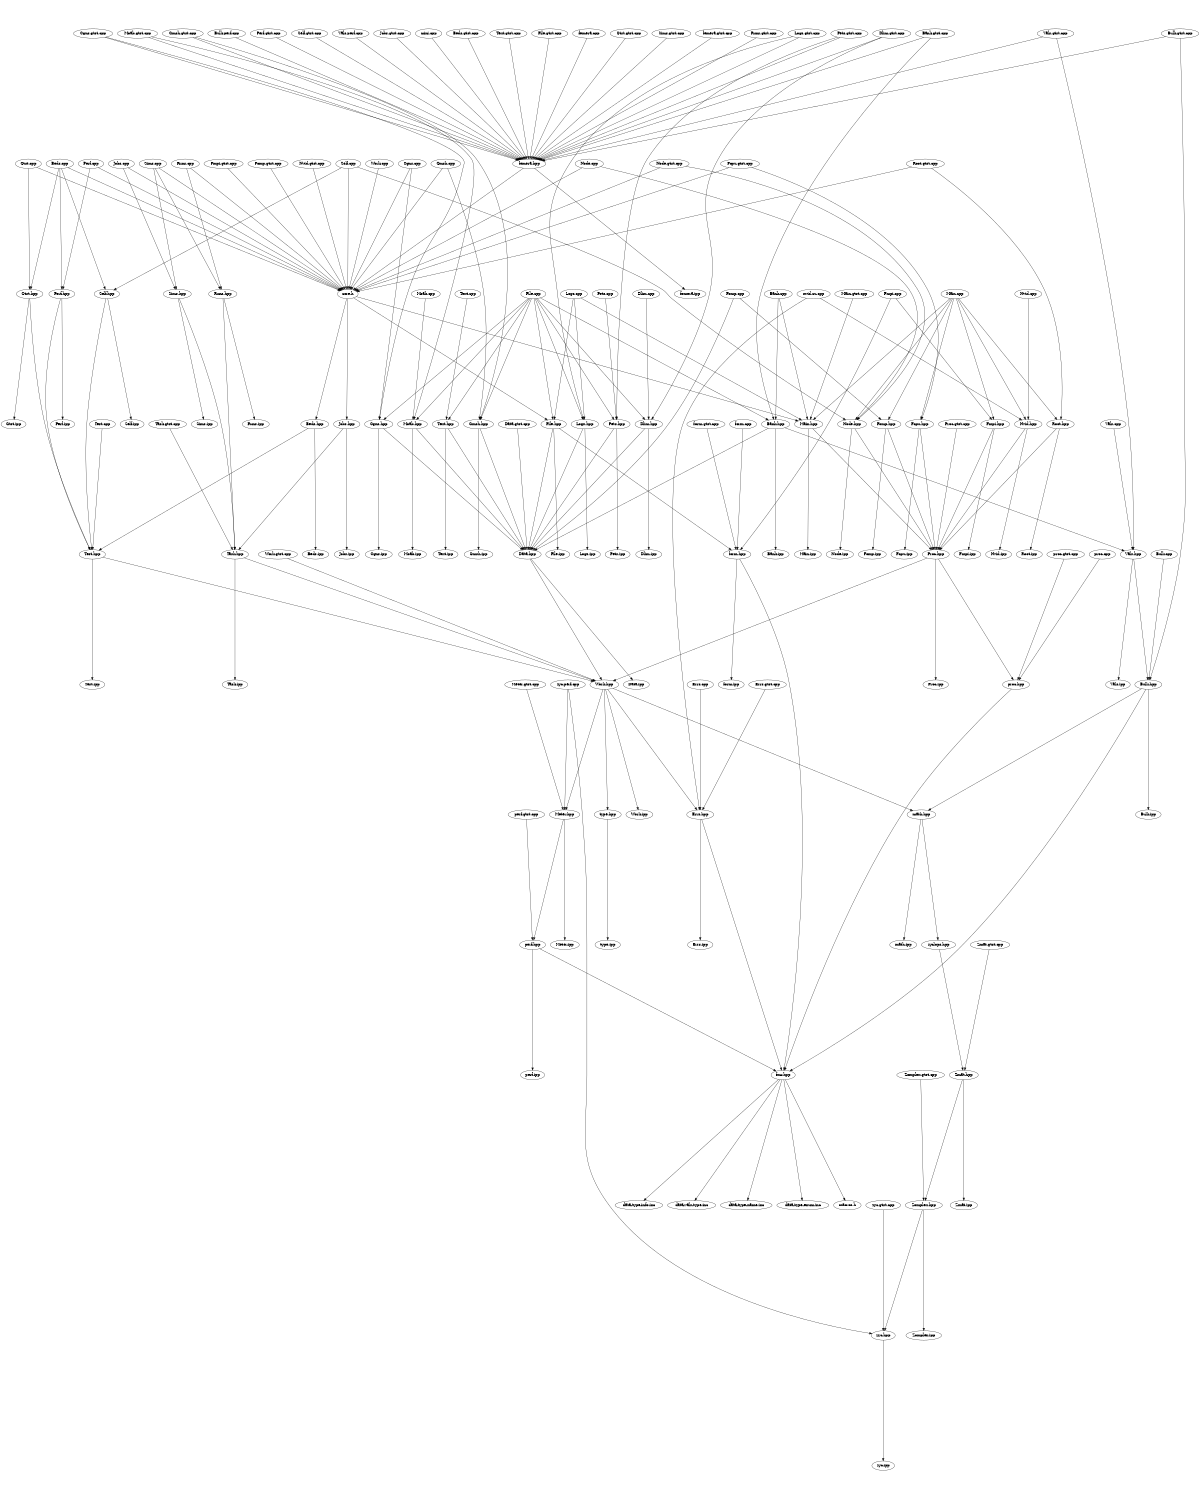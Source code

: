 digraph "source tree" {
    overlap=scale;
    size="8,10";
    ratio="fill";
    fontsize="16";
    fontname="Helvetica";
	clusterrank="local";
	"fmr.hpp" -> "macros.h"
	"Fmpi.gtst.cpp" -> "core.h"
	"zyclops.hpp" -> "Zmat.hpp"
	"fmr.hpp" -> "data-type-info.inc"
	"Errs.hpp" -> "Errs.ipp"
	"Pets.gtst.cpp" -> "femera.hpp"
	"Bulk.cpp" -> "Bulk.hpp"
	"Jobs.cpp" -> "Sims.hpp"
	"Moab.gtst.cpp" -> "Moab.hpp"
	"Node.cpp" -> "Node.hpp"
	"Gtst.hpp" -> "Test.hpp"
	"Vals.hpp" -> "Vals.ipp"
	"Task.gtst.cpp" -> "Task.hpp"
	"Moab.hpp" -> "Data.hpp"
	"Moab.gtst.cpp" -> "femera.hpp"
	"Main.cpp" -> "Node.hpp"
	"Runs.gtst.cpp" -> "femera.hpp"
	"Bank.gtst.cpp" -> "Bank.hpp"
	"Main.gtst.cpp" -> "Main.hpp"
	"Logs.hpp" -> "Data.hpp"
	"Test.cpp" -> "Test.hpp"
	"femera.hpp" -> "core.h"
	"Bulk.perf.cpp" -> "femera.hpp"
	"File.cpp" -> "Moab.hpp"
	"File.cpp" -> "Pets.hpp"
	"File.cpp" -> "Bank.hpp"
	"Perf.cpp" -> "core.h"
	"Node.gtst.cpp" -> "core.h"
	"fmr.hpp" -> "data-vals-type.inc"
	"Cgns.hpp" -> "Data.hpp"
	"Bank.hpp" -> "Vals.hpp"
	"Nvid.cpp" -> "Nvid.hpp"
	"Zmat.gtst.cpp" -> "Zmat.hpp"
	"Jobs.hpp" -> "Jobs.ipp"
	"Logs.cpp" -> "File.hpp"
	"Cgns.gtst.cpp" -> "Cgns.hpp"
	"Pets.cpp" -> "Pets.hpp"
	"Gtst.cpp" -> "core.h"
	"perf.hpp" -> "fmr.hpp"
	"Meter.hpp" -> "perf.hpp"
	"Zmat.hpp" -> "Zmat.ipp"
	"Dlim.gtst.cpp" -> "femera.hpp"
	"Beds.cpp" -> "Gtst.hpp"
	"Fomp.gtst.cpp" -> "core.h"
	"Proc.hpp" -> "Work.hpp"
	"Moab.cpp" -> "Moab.hpp"
	"Vals.gtst.cpp" -> "femera.hpp"
	"Main.cpp" -> "Main.hpp"
	"Fmpi.cpp" -> "Fmpi.hpp"
	"Work.hpp" -> "Errs.hpp"
	"Main.cpp" -> "Nvid.hpp"
	"Sims.hpp" -> "Sims.ipp"
	"Runs.hpp" -> "Task.hpp"
	"Main.cpp" -> "Fomp.hpp"
	"Bank.cpp" -> "Bank.hpp"
	"Errs.hpp" -> "fmr.hpp"
	"Bank.gtst.cpp" -> "femera.hpp"
	"Perf.cpp" -> "Perf.hpp"
	"zyc.hpp" -> "zyc.ipp"
	"form.gtst.cpp" -> "form.hpp"
	"Cgns.gtst.cpp" -> "femera.hpp"
	"Bank.hpp" -> "Data.hpp"
	"Self.cpp" -> "Self.hpp"
	"Sims.cpp" -> "Runs.hpp"
	"Zomplex.hpp" -> "zyc.hpp"
	"Task.hpp" -> "Work.hpp"
	"type.hpp" -> "type.ipp"
	"nvid.cu.cpp" -> "Errs.hpp"
	"Bulk.gtst.cpp" -> "Bulk.hpp"
	"Gtst.cpp" -> "Gtst.hpp"
	"Perf.gtst.cpp" -> "femera.hpp"
	"Zomplex.gtst.cpp" -> "Zomplex.hpp"
	"File.cpp" -> "Text.hpp"
	"Proc.hpp" -> "Proc.ipp"
	"form.cpp" -> "form.hpp"
	"Beds.cpp" -> "Self.hpp"
	"Meter.hpp" -> "Meter.ipp"
	"Work.hpp" -> "Work.ipp"
	"core.h" -> "File.hpp"
	"Gtst.hpp" -> "Gtst.ipp"
	"Beds.hpp" -> "Test.hpp"
	"Fmpi.hpp" -> "Fmpi.ipp"
	"Zmat.hpp" -> "Zomplex.hpp"
	"Self.gtst.cpp" -> "femera.hpp"
	"form.hpp" -> "form.ipp"
	"fmr.hpp" -> "data-type-name.inc"
	"Gmsh.gtst.cpp" -> "femera.hpp"
	"Data.hpp" -> "Work.hpp"
	"Beds.hpp" -> "Beds.ipp"
	"Logs.cpp" -> "Logs.hpp"
	"Jobs.cpp" -> "core.h"
	"Fcpu.gtst.cpp" -> "Fcpu.hpp"
	"Dlim.gtst.cpp" -> "Dlim.hpp"
	"Pets.hpp" -> "Pets.ipp"
	"Main.hpp" -> "Main.ipp"
	"File.hpp" -> "File.ipp"
	"Bank.cpp" -> "Main.hpp"
	"Runs.cpp" -> "Runs.hpp"
	"Cgns.cpp" -> "core.h"
	"Runs.cpp" -> "core.h"
	"Test.hpp" -> "Test.ipp"
	"Sims.cpp" -> "Sims.hpp"
	"Zomplex.hpp" -> "Zomplex.ipp"
	"proc.hpp" -> "fmr.hpp"
	"Runs.hpp" -> "Runs.ipp"
	"Errs.gtst.cpp" -> "Errs.hpp"
	"Vals.gtst.cpp" -> "Vals.hpp"
	"Moab.hpp" -> "Moab.ipp"
	"Gmsh.cpp" -> "Gmsh.hpp"
	"core.h" -> "Jobs.hpp"
	"Vals.perf.cpp" -> "femera.hpp"
	"Proc.hpp" -> "proc.hpp"
	"Data.hpp" -> "Data.ipp"
	"proc.gtst.cpp" -> "proc.hpp"
	"Perf.hpp" -> "Perf.ipp"
	"zyc.perf.cpp" -> "zyc.hpp"
	"Bulk.hpp" -> "fmr.hpp"
	"Vals.cpp" -> "Vals.hpp"
	"Jobs.gtst.cpp" -> "femera.hpp"
	"Pets.gtst.cpp" -> "Pets.hpp"
	"Node.gtst.cpp" -> "Node.hpp"
	"Dlim.cpp" -> "Dlim.hpp"
	"mini.cpp" -> "femera.hpp"
	"Logs.cpp" -> "Main.hpp"
	"perf.gtst.cpp" -> "perf.hpp"
	"form.hpp" -> "fmr.hpp"
	"Gmsh.gtst.cpp" -> "Gmsh.hpp"
	"zyc.gtst.cpp" -> "zyc.hpp"
	"Jobs.hpp" -> "Task.hpp"
	"Logs.gtst.cpp" -> "Logs.hpp"
	"math.hpp" -> "math.ipp"
	"Node.hpp" -> "Proc.hpp"
	"proc.cpp" -> "proc.hpp"
	"Fmpi.cpp" -> "form.hpp"
	"Self.cpp" -> "core.h"
	"Text.cpp" -> "Text.hpp"
	"Nvid.hpp" -> "Proc.hpp"
	"fmr.hpp" -> "data-type-enum.inc"
	"Fomp.hpp" -> "Fomp.ipp"
	"Work.hpp" -> "math.hpp"
	"Perf.hpp" -> "Test.hpp"
	"Work.gtst.cpp" -> "Work.hpp"
	"Fcpu.hpp" -> "Fcpu.ipp"
	"File.cpp" -> "Cgns.hpp"
	"Gmsh.cpp" -> "core.h"
	"Work.hpp" -> "Meter.hpp"
	"Fmpi.hpp" -> "Proc.hpp"
	"File.hpp" -> "form.hpp"
	"Gmsh.hpp" -> "Gmsh.ipp"
	"Vals.hpp" -> "Bulk.hpp"
	"Text.hpp" -> "Data.hpp"
	"Node.hpp" -> "Node.ipp"
	"File.cpp" -> "File.hpp"
	"Dlim.hpp" -> "Data.hpp"
	"Sims.hpp" -> "Task.hpp"
	"Proc.gtst.cpp" -> "Proc.hpp"
	"zyc.perf.cpp" -> "Meter.hpp"
	"Data.gtst.cpp" -> "Data.hpp"
	"Fcpu.hpp" -> "Proc.hpp"
	"Beds.gtst.cpp" -> "femera.hpp"
	"Fomp.hpp" -> "Proc.hpp"
	"core.h" -> "Main.hpp"
	"File.hpp" -> "Data.hpp"
	"Cgns.hpp" -> "Cgns.ipp"
	"Root.gtst.cpp" -> "Root.hpp"
	"Dlim.hpp" -> "Dlim.ipp"
	"Node.cpp" -> "core.h"
	"perf.hpp" -> "perf.ipp"
	"Nvid.gtst.cpp" -> "core.h"
	"Fomp.cpp" -> "Fomp.hpp"
	"Text.gtst.cpp" -> "femera.hpp"
	"Bank.hpp" -> "Bank.ipp"
	"File.cpp" -> "Logs.hpp"
	"File.cpp" -> "Gmsh.hpp"
	"Main.hpp" -> "Proc.hpp"
	"File.gtst.cpp" -> "femera.hpp"
	"Main.cpp" -> "Fcpu.hpp"
	"femera.cpp" -> "femera.hpp"
	"Gtst.gtst.cpp" -> "femera.hpp"
	"Test.hpp" -> "Work.hpp"
	"Text.hpp" -> "Text.ipp"
	"Self.cpp" -> "Node.hpp"
	"Fomp.cpp" -> "Data.hpp"
	"nvid.cu.cpp" -> "Nvid.hpp"
	"Self.hpp" -> "Self.ipp"
	"Gmsh.hpp" -> "Data.hpp"
	"math.hpp" -> "zyclops.hpp"
	"Main.cpp" -> "Root.hpp"
	"Sims.cpp" -> "core.h"
	"Main.cpp" -> "Fmpi.hpp"
	"Work.hpp" -> "type.hpp"
	"Root.hpp" -> "Root.ipp"
	"Nvid.hpp" -> "Nvid.ipp"
	"Logs.gtst.cpp" -> "femera.hpp"
	"Logs.hpp" -> "Logs.ipp"
	"Task.hpp" -> "Task.ipp"
	"Root.hpp" -> "Proc.hpp"
	"Bulk.hpp" -> "math.hpp"
	"Bulk.hpp" -> "Bulk.ipp"
	"Bulk.gtst.cpp" -> "femera.hpp"
	"Beds.cpp" -> "Perf.hpp"
	"Pets.hpp" -> "Data.hpp"
	"Fcpu.gtst.cpp" -> "core.h"
	"Sims.gtst.cpp" -> "femera.hpp"
	"Root.gtst.cpp" -> "core.h"
	"Errs.cpp" -> "Errs.hpp"
	"Cgns.cpp" -> "Cgns.hpp"
	"core.h" -> "Beds.hpp"
	"File.cpp" -> "Dlim.hpp"
	"Self.hpp" -> "Test.hpp"
	"Meter.gtst.cpp" -> "Meter.hpp"
	"Beds.cpp" -> "core.h"
	"femera.gtst.cpp" -> "femera.hpp"
	"femera.hpp" -> "femera.ipp"
	"Work.cpp" -> "core.h"
}

